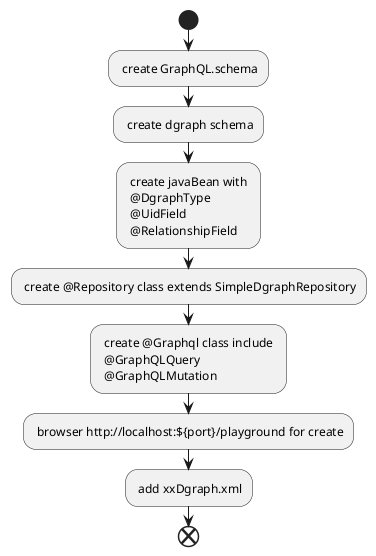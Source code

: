 @startuml

start

: create GraphQL.schema;
: create dgraph schema;
: create javaBean with \n @DgraphType \n @UidField \n @RelationshipField;
: create @Repository class extends SimpleDgraphRepository;
: create @Graphql class include \n @GraphQLQuery \n @GraphQLMutation;
: browser http://localhost:${port}/playground for create;
: add xxDgraph.xml;

end

@enduml